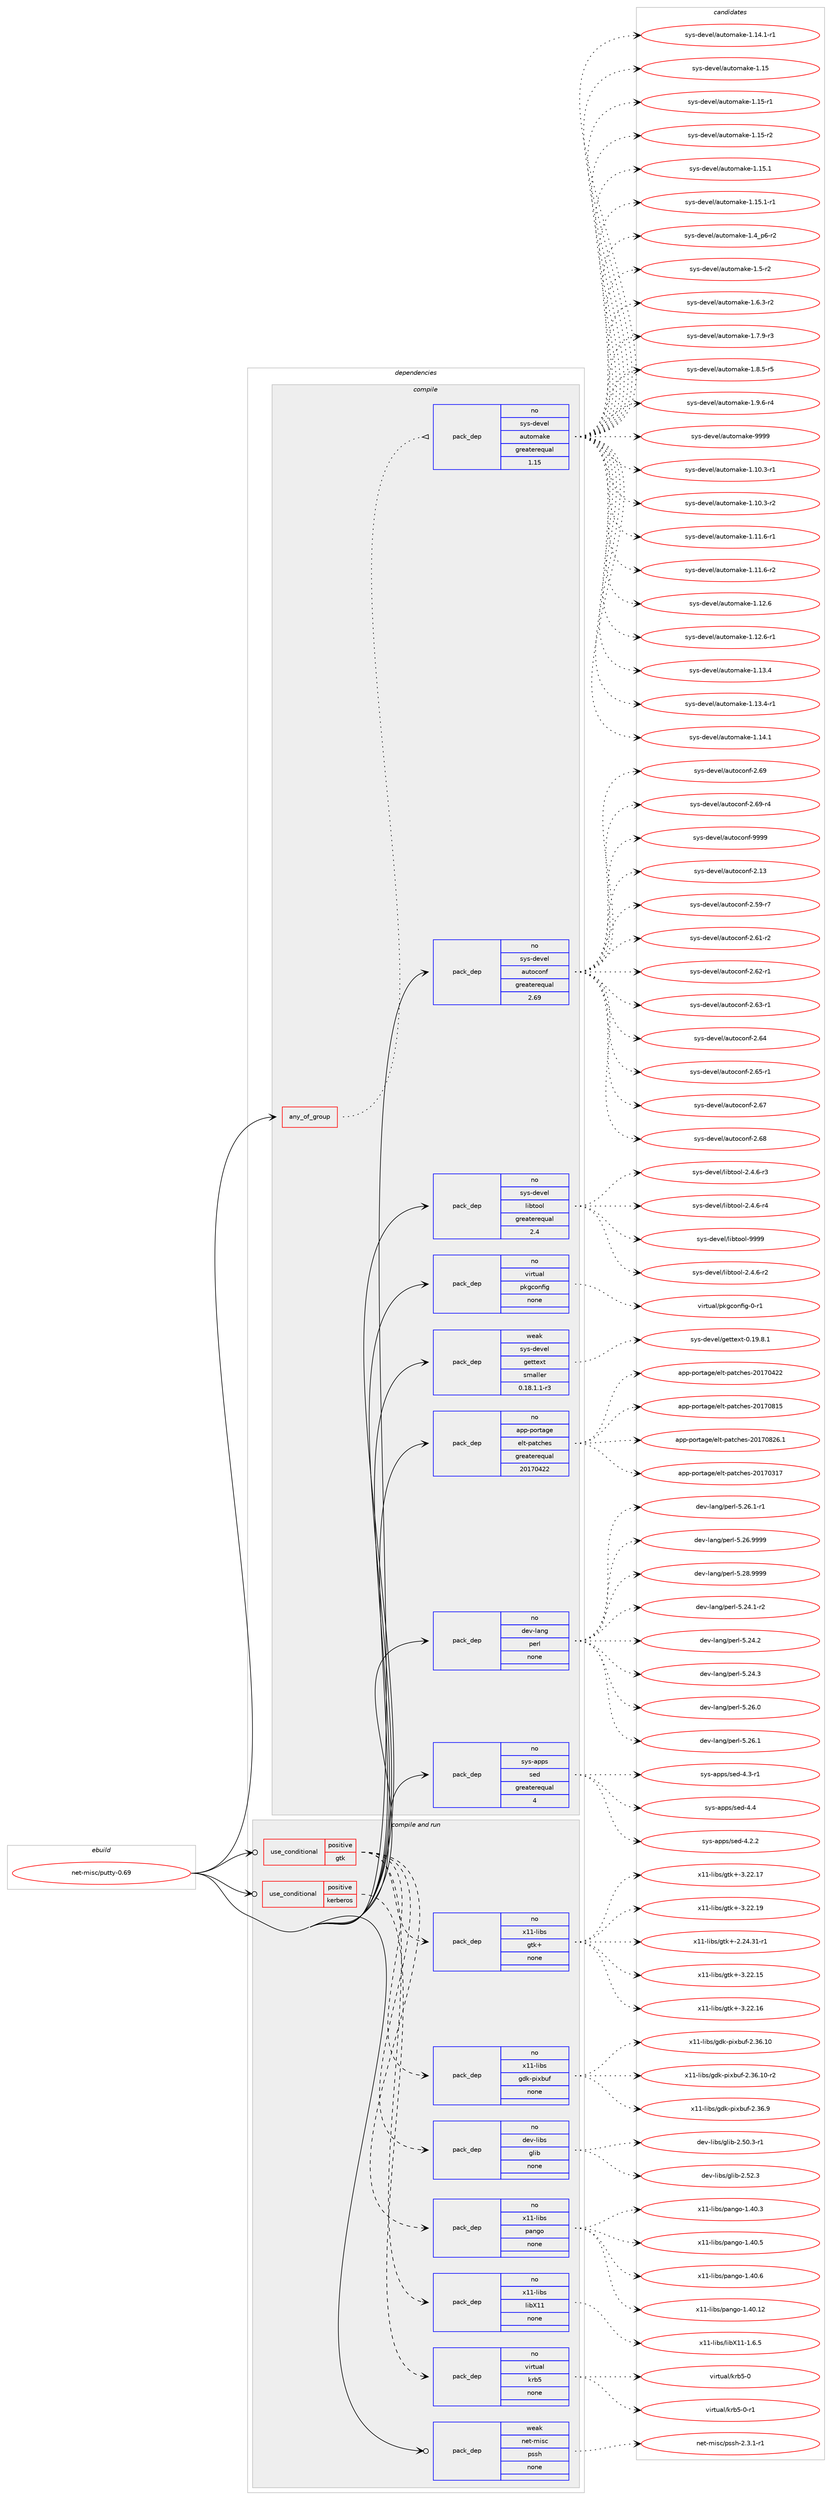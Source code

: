 digraph prolog {

# *************
# Graph options
# *************

newrank=true;
concentrate=true;
compound=true;
graph [rankdir=LR,fontname=Helvetica,fontsize=10,ranksep=1.5];#, ranksep=2.5, nodesep=0.2];
edge  [arrowhead=vee];
node  [fontname=Helvetica,fontsize=10];

# **********
# The ebuild
# **********

subgraph cluster_leftcol {
color=gray;
rank=same;
label=<<i>ebuild</i>>;
id [label="net-misc/putty-0.69", color=red, width=4, href="../net-misc/putty-0.69.svg"];
}

# ****************
# The dependencies
# ****************

subgraph cluster_midcol {
color=gray;
label=<<i>dependencies</i>>;
subgraph cluster_compile {
fillcolor="#eeeeee";
style=filled;
label=<<i>compile</i>>;
subgraph any7116 {
dependency429388 [label=<<TABLE BORDER="0" CELLBORDER="1" CELLSPACING="0" CELLPADDING="4"><TR><TD CELLPADDING="10">any_of_group</TD></TR></TABLE>>, shape=none, color=red];subgraph pack315770 {
dependency429389 [label=<<TABLE BORDER="0" CELLBORDER="1" CELLSPACING="0" CELLPADDING="4" WIDTH="220"><TR><TD ROWSPAN="6" CELLPADDING="30">pack_dep</TD></TR><TR><TD WIDTH="110">no</TD></TR><TR><TD>sys-devel</TD></TR><TR><TD>automake</TD></TR><TR><TD>greaterequal</TD></TR><TR><TD>1.15</TD></TR></TABLE>>, shape=none, color=blue];
}
dependency429388:e -> dependency429389:w [weight=20,style="dotted",arrowhead="oinv"];
}
id:e -> dependency429388:w [weight=20,style="solid",arrowhead="vee"];
subgraph pack315771 {
dependency429390 [label=<<TABLE BORDER="0" CELLBORDER="1" CELLSPACING="0" CELLPADDING="4" WIDTH="220"><TR><TD ROWSPAN="6" CELLPADDING="30">pack_dep</TD></TR><TR><TD WIDTH="110">no</TD></TR><TR><TD>app-portage</TD></TR><TR><TD>elt-patches</TD></TR><TR><TD>greaterequal</TD></TR><TR><TD>20170422</TD></TR></TABLE>>, shape=none, color=blue];
}
id:e -> dependency429390:w [weight=20,style="solid",arrowhead="vee"];
subgraph pack315772 {
dependency429391 [label=<<TABLE BORDER="0" CELLBORDER="1" CELLSPACING="0" CELLPADDING="4" WIDTH="220"><TR><TD ROWSPAN="6" CELLPADDING="30">pack_dep</TD></TR><TR><TD WIDTH="110">no</TD></TR><TR><TD>dev-lang</TD></TR><TR><TD>perl</TD></TR><TR><TD>none</TD></TR><TR><TD></TD></TR></TABLE>>, shape=none, color=blue];
}
id:e -> dependency429391:w [weight=20,style="solid",arrowhead="vee"];
subgraph pack315773 {
dependency429392 [label=<<TABLE BORDER="0" CELLBORDER="1" CELLSPACING="0" CELLPADDING="4" WIDTH="220"><TR><TD ROWSPAN="6" CELLPADDING="30">pack_dep</TD></TR><TR><TD WIDTH="110">no</TD></TR><TR><TD>sys-apps</TD></TR><TR><TD>sed</TD></TR><TR><TD>greaterequal</TD></TR><TR><TD>4</TD></TR></TABLE>>, shape=none, color=blue];
}
id:e -> dependency429392:w [weight=20,style="solid",arrowhead="vee"];
subgraph pack315774 {
dependency429393 [label=<<TABLE BORDER="0" CELLBORDER="1" CELLSPACING="0" CELLPADDING="4" WIDTH="220"><TR><TD ROWSPAN="6" CELLPADDING="30">pack_dep</TD></TR><TR><TD WIDTH="110">no</TD></TR><TR><TD>sys-devel</TD></TR><TR><TD>autoconf</TD></TR><TR><TD>greaterequal</TD></TR><TR><TD>2.69</TD></TR></TABLE>>, shape=none, color=blue];
}
id:e -> dependency429393:w [weight=20,style="solid",arrowhead="vee"];
subgraph pack315775 {
dependency429394 [label=<<TABLE BORDER="0" CELLBORDER="1" CELLSPACING="0" CELLPADDING="4" WIDTH="220"><TR><TD ROWSPAN="6" CELLPADDING="30">pack_dep</TD></TR><TR><TD WIDTH="110">no</TD></TR><TR><TD>sys-devel</TD></TR><TR><TD>libtool</TD></TR><TR><TD>greaterequal</TD></TR><TR><TD>2.4</TD></TR></TABLE>>, shape=none, color=blue];
}
id:e -> dependency429394:w [weight=20,style="solid",arrowhead="vee"];
subgraph pack315776 {
dependency429395 [label=<<TABLE BORDER="0" CELLBORDER="1" CELLSPACING="0" CELLPADDING="4" WIDTH="220"><TR><TD ROWSPAN="6" CELLPADDING="30">pack_dep</TD></TR><TR><TD WIDTH="110">no</TD></TR><TR><TD>virtual</TD></TR><TR><TD>pkgconfig</TD></TR><TR><TD>none</TD></TR><TR><TD></TD></TR></TABLE>>, shape=none, color=blue];
}
id:e -> dependency429395:w [weight=20,style="solid",arrowhead="vee"];
subgraph pack315777 {
dependency429396 [label=<<TABLE BORDER="0" CELLBORDER="1" CELLSPACING="0" CELLPADDING="4" WIDTH="220"><TR><TD ROWSPAN="6" CELLPADDING="30">pack_dep</TD></TR><TR><TD WIDTH="110">weak</TD></TR><TR><TD>sys-devel</TD></TR><TR><TD>gettext</TD></TR><TR><TD>smaller</TD></TR><TR><TD>0.18.1.1-r3</TD></TR></TABLE>>, shape=none, color=blue];
}
id:e -> dependency429396:w [weight=20,style="solid",arrowhead="vee"];
}
subgraph cluster_compileandrun {
fillcolor="#eeeeee";
style=filled;
label=<<i>compile and run</i>>;
subgraph cond106274 {
dependency429397 [label=<<TABLE BORDER="0" CELLBORDER="1" CELLSPACING="0" CELLPADDING="4"><TR><TD ROWSPAN="3" CELLPADDING="10">use_conditional</TD></TR><TR><TD>positive</TD></TR><TR><TD>gtk</TD></TR></TABLE>>, shape=none, color=red];
subgraph pack315778 {
dependency429398 [label=<<TABLE BORDER="0" CELLBORDER="1" CELLSPACING="0" CELLPADDING="4" WIDTH="220"><TR><TD ROWSPAN="6" CELLPADDING="30">pack_dep</TD></TR><TR><TD WIDTH="110">no</TD></TR><TR><TD>dev-libs</TD></TR><TR><TD>glib</TD></TR><TR><TD>none</TD></TR><TR><TD></TD></TR></TABLE>>, shape=none, color=blue];
}
dependency429397:e -> dependency429398:w [weight=20,style="dashed",arrowhead="vee"];
subgraph pack315779 {
dependency429399 [label=<<TABLE BORDER="0" CELLBORDER="1" CELLSPACING="0" CELLPADDING="4" WIDTH="220"><TR><TD ROWSPAN="6" CELLPADDING="30">pack_dep</TD></TR><TR><TD WIDTH="110">no</TD></TR><TR><TD>x11-libs</TD></TR><TR><TD>gdk-pixbuf</TD></TR><TR><TD>none</TD></TR><TR><TD></TD></TR></TABLE>>, shape=none, color=blue];
}
dependency429397:e -> dependency429399:w [weight=20,style="dashed",arrowhead="vee"];
subgraph pack315780 {
dependency429400 [label=<<TABLE BORDER="0" CELLBORDER="1" CELLSPACING="0" CELLPADDING="4" WIDTH="220"><TR><TD ROWSPAN="6" CELLPADDING="30">pack_dep</TD></TR><TR><TD WIDTH="110">no</TD></TR><TR><TD>x11-libs</TD></TR><TR><TD>gtk+</TD></TR><TR><TD>none</TD></TR><TR><TD></TD></TR></TABLE>>, shape=none, color=blue];
}
dependency429397:e -> dependency429400:w [weight=20,style="dashed",arrowhead="vee"];
subgraph pack315781 {
dependency429401 [label=<<TABLE BORDER="0" CELLBORDER="1" CELLSPACING="0" CELLPADDING="4" WIDTH="220"><TR><TD ROWSPAN="6" CELLPADDING="30">pack_dep</TD></TR><TR><TD WIDTH="110">no</TD></TR><TR><TD>x11-libs</TD></TR><TR><TD>libX11</TD></TR><TR><TD>none</TD></TR><TR><TD></TD></TR></TABLE>>, shape=none, color=blue];
}
dependency429397:e -> dependency429401:w [weight=20,style="dashed",arrowhead="vee"];
subgraph pack315782 {
dependency429402 [label=<<TABLE BORDER="0" CELLBORDER="1" CELLSPACING="0" CELLPADDING="4" WIDTH="220"><TR><TD ROWSPAN="6" CELLPADDING="30">pack_dep</TD></TR><TR><TD WIDTH="110">no</TD></TR><TR><TD>x11-libs</TD></TR><TR><TD>pango</TD></TR><TR><TD>none</TD></TR><TR><TD></TD></TR></TABLE>>, shape=none, color=blue];
}
dependency429397:e -> dependency429402:w [weight=20,style="dashed",arrowhead="vee"];
}
id:e -> dependency429397:w [weight=20,style="solid",arrowhead="odotvee"];
subgraph cond106275 {
dependency429403 [label=<<TABLE BORDER="0" CELLBORDER="1" CELLSPACING="0" CELLPADDING="4"><TR><TD ROWSPAN="3" CELLPADDING="10">use_conditional</TD></TR><TR><TD>positive</TD></TR><TR><TD>kerberos</TD></TR></TABLE>>, shape=none, color=red];
subgraph pack315783 {
dependency429404 [label=<<TABLE BORDER="0" CELLBORDER="1" CELLSPACING="0" CELLPADDING="4" WIDTH="220"><TR><TD ROWSPAN="6" CELLPADDING="30">pack_dep</TD></TR><TR><TD WIDTH="110">no</TD></TR><TR><TD>virtual</TD></TR><TR><TD>krb5</TD></TR><TR><TD>none</TD></TR><TR><TD></TD></TR></TABLE>>, shape=none, color=blue];
}
dependency429403:e -> dependency429404:w [weight=20,style="dashed",arrowhead="vee"];
}
id:e -> dependency429403:w [weight=20,style="solid",arrowhead="odotvee"];
subgraph pack315784 {
dependency429405 [label=<<TABLE BORDER="0" CELLBORDER="1" CELLSPACING="0" CELLPADDING="4" WIDTH="220"><TR><TD ROWSPAN="6" CELLPADDING="30">pack_dep</TD></TR><TR><TD WIDTH="110">weak</TD></TR><TR><TD>net-misc</TD></TR><TR><TD>pssh</TD></TR><TR><TD>none</TD></TR><TR><TD></TD></TR></TABLE>>, shape=none, color=blue];
}
id:e -> dependency429405:w [weight=20,style="solid",arrowhead="odotvee"];
}
subgraph cluster_run {
fillcolor="#eeeeee";
style=filled;
label=<<i>run</i>>;
}
}

# **************
# The candidates
# **************

subgraph cluster_choices {
rank=same;
color=gray;
label=<<i>candidates</i>>;

subgraph choice315770 {
color=black;
nodesep=1;
choice11512111545100101118101108479711711611110997107101454946494846514511449 [label="sys-devel/automake-1.10.3-r1", color=red, width=4,href="../sys-devel/automake-1.10.3-r1.svg"];
choice11512111545100101118101108479711711611110997107101454946494846514511450 [label="sys-devel/automake-1.10.3-r2", color=red, width=4,href="../sys-devel/automake-1.10.3-r2.svg"];
choice11512111545100101118101108479711711611110997107101454946494946544511449 [label="sys-devel/automake-1.11.6-r1", color=red, width=4,href="../sys-devel/automake-1.11.6-r1.svg"];
choice11512111545100101118101108479711711611110997107101454946494946544511450 [label="sys-devel/automake-1.11.6-r2", color=red, width=4,href="../sys-devel/automake-1.11.6-r2.svg"];
choice1151211154510010111810110847971171161111099710710145494649504654 [label="sys-devel/automake-1.12.6", color=red, width=4,href="../sys-devel/automake-1.12.6.svg"];
choice11512111545100101118101108479711711611110997107101454946495046544511449 [label="sys-devel/automake-1.12.6-r1", color=red, width=4,href="../sys-devel/automake-1.12.6-r1.svg"];
choice1151211154510010111810110847971171161111099710710145494649514652 [label="sys-devel/automake-1.13.4", color=red, width=4,href="../sys-devel/automake-1.13.4.svg"];
choice11512111545100101118101108479711711611110997107101454946495146524511449 [label="sys-devel/automake-1.13.4-r1", color=red, width=4,href="../sys-devel/automake-1.13.4-r1.svg"];
choice1151211154510010111810110847971171161111099710710145494649524649 [label="sys-devel/automake-1.14.1", color=red, width=4,href="../sys-devel/automake-1.14.1.svg"];
choice11512111545100101118101108479711711611110997107101454946495246494511449 [label="sys-devel/automake-1.14.1-r1", color=red, width=4,href="../sys-devel/automake-1.14.1-r1.svg"];
choice115121115451001011181011084797117116111109971071014549464953 [label="sys-devel/automake-1.15", color=red, width=4,href="../sys-devel/automake-1.15.svg"];
choice1151211154510010111810110847971171161111099710710145494649534511449 [label="sys-devel/automake-1.15-r1", color=red, width=4,href="../sys-devel/automake-1.15-r1.svg"];
choice1151211154510010111810110847971171161111099710710145494649534511450 [label="sys-devel/automake-1.15-r2", color=red, width=4,href="../sys-devel/automake-1.15-r2.svg"];
choice1151211154510010111810110847971171161111099710710145494649534649 [label="sys-devel/automake-1.15.1", color=red, width=4,href="../sys-devel/automake-1.15.1.svg"];
choice11512111545100101118101108479711711611110997107101454946495346494511449 [label="sys-devel/automake-1.15.1-r1", color=red, width=4,href="../sys-devel/automake-1.15.1-r1.svg"];
choice115121115451001011181011084797117116111109971071014549465295112544511450 [label="sys-devel/automake-1.4_p6-r2", color=red, width=4,href="../sys-devel/automake-1.4_p6-r2.svg"];
choice11512111545100101118101108479711711611110997107101454946534511450 [label="sys-devel/automake-1.5-r2", color=red, width=4,href="../sys-devel/automake-1.5-r2.svg"];
choice115121115451001011181011084797117116111109971071014549465446514511450 [label="sys-devel/automake-1.6.3-r2", color=red, width=4,href="../sys-devel/automake-1.6.3-r2.svg"];
choice115121115451001011181011084797117116111109971071014549465546574511451 [label="sys-devel/automake-1.7.9-r3", color=red, width=4,href="../sys-devel/automake-1.7.9-r3.svg"];
choice115121115451001011181011084797117116111109971071014549465646534511453 [label="sys-devel/automake-1.8.5-r5", color=red, width=4,href="../sys-devel/automake-1.8.5-r5.svg"];
choice115121115451001011181011084797117116111109971071014549465746544511452 [label="sys-devel/automake-1.9.6-r4", color=red, width=4,href="../sys-devel/automake-1.9.6-r4.svg"];
choice115121115451001011181011084797117116111109971071014557575757 [label="sys-devel/automake-9999", color=red, width=4,href="../sys-devel/automake-9999.svg"];
dependency429389:e -> choice11512111545100101118101108479711711611110997107101454946494846514511449:w [style=dotted,weight="100"];
dependency429389:e -> choice11512111545100101118101108479711711611110997107101454946494846514511450:w [style=dotted,weight="100"];
dependency429389:e -> choice11512111545100101118101108479711711611110997107101454946494946544511449:w [style=dotted,weight="100"];
dependency429389:e -> choice11512111545100101118101108479711711611110997107101454946494946544511450:w [style=dotted,weight="100"];
dependency429389:e -> choice1151211154510010111810110847971171161111099710710145494649504654:w [style=dotted,weight="100"];
dependency429389:e -> choice11512111545100101118101108479711711611110997107101454946495046544511449:w [style=dotted,weight="100"];
dependency429389:e -> choice1151211154510010111810110847971171161111099710710145494649514652:w [style=dotted,weight="100"];
dependency429389:e -> choice11512111545100101118101108479711711611110997107101454946495146524511449:w [style=dotted,weight="100"];
dependency429389:e -> choice1151211154510010111810110847971171161111099710710145494649524649:w [style=dotted,weight="100"];
dependency429389:e -> choice11512111545100101118101108479711711611110997107101454946495246494511449:w [style=dotted,weight="100"];
dependency429389:e -> choice115121115451001011181011084797117116111109971071014549464953:w [style=dotted,weight="100"];
dependency429389:e -> choice1151211154510010111810110847971171161111099710710145494649534511449:w [style=dotted,weight="100"];
dependency429389:e -> choice1151211154510010111810110847971171161111099710710145494649534511450:w [style=dotted,weight="100"];
dependency429389:e -> choice1151211154510010111810110847971171161111099710710145494649534649:w [style=dotted,weight="100"];
dependency429389:e -> choice11512111545100101118101108479711711611110997107101454946495346494511449:w [style=dotted,weight="100"];
dependency429389:e -> choice115121115451001011181011084797117116111109971071014549465295112544511450:w [style=dotted,weight="100"];
dependency429389:e -> choice11512111545100101118101108479711711611110997107101454946534511450:w [style=dotted,weight="100"];
dependency429389:e -> choice115121115451001011181011084797117116111109971071014549465446514511450:w [style=dotted,weight="100"];
dependency429389:e -> choice115121115451001011181011084797117116111109971071014549465546574511451:w [style=dotted,weight="100"];
dependency429389:e -> choice115121115451001011181011084797117116111109971071014549465646534511453:w [style=dotted,weight="100"];
dependency429389:e -> choice115121115451001011181011084797117116111109971071014549465746544511452:w [style=dotted,weight="100"];
dependency429389:e -> choice115121115451001011181011084797117116111109971071014557575757:w [style=dotted,weight="100"];
}
subgraph choice315771 {
color=black;
nodesep=1;
choice97112112451121111141169710310147101108116451129711699104101115455048495548514955 [label="app-portage/elt-patches-20170317", color=red, width=4,href="../app-portage/elt-patches-20170317.svg"];
choice97112112451121111141169710310147101108116451129711699104101115455048495548525050 [label="app-portage/elt-patches-20170422", color=red, width=4,href="../app-portage/elt-patches-20170422.svg"];
choice97112112451121111141169710310147101108116451129711699104101115455048495548564953 [label="app-portage/elt-patches-20170815", color=red, width=4,href="../app-portage/elt-patches-20170815.svg"];
choice971121124511211111411697103101471011081164511297116991041011154550484955485650544649 [label="app-portage/elt-patches-20170826.1", color=red, width=4,href="../app-portage/elt-patches-20170826.1.svg"];
dependency429390:e -> choice97112112451121111141169710310147101108116451129711699104101115455048495548514955:w [style=dotted,weight="100"];
dependency429390:e -> choice97112112451121111141169710310147101108116451129711699104101115455048495548525050:w [style=dotted,weight="100"];
dependency429390:e -> choice97112112451121111141169710310147101108116451129711699104101115455048495548564953:w [style=dotted,weight="100"];
dependency429390:e -> choice971121124511211111411697103101471011081164511297116991041011154550484955485650544649:w [style=dotted,weight="100"];
}
subgraph choice315772 {
color=black;
nodesep=1;
choice100101118451089711010347112101114108455346505246494511450 [label="dev-lang/perl-5.24.1-r2", color=red, width=4,href="../dev-lang/perl-5.24.1-r2.svg"];
choice10010111845108971101034711210111410845534650524650 [label="dev-lang/perl-5.24.2", color=red, width=4,href="../dev-lang/perl-5.24.2.svg"];
choice10010111845108971101034711210111410845534650524651 [label="dev-lang/perl-5.24.3", color=red, width=4,href="../dev-lang/perl-5.24.3.svg"];
choice10010111845108971101034711210111410845534650544648 [label="dev-lang/perl-5.26.0", color=red, width=4,href="../dev-lang/perl-5.26.0.svg"];
choice10010111845108971101034711210111410845534650544649 [label="dev-lang/perl-5.26.1", color=red, width=4,href="../dev-lang/perl-5.26.1.svg"];
choice100101118451089711010347112101114108455346505446494511449 [label="dev-lang/perl-5.26.1-r1", color=red, width=4,href="../dev-lang/perl-5.26.1-r1.svg"];
choice10010111845108971101034711210111410845534650544657575757 [label="dev-lang/perl-5.26.9999", color=red, width=4,href="../dev-lang/perl-5.26.9999.svg"];
choice10010111845108971101034711210111410845534650564657575757 [label="dev-lang/perl-5.28.9999", color=red, width=4,href="../dev-lang/perl-5.28.9999.svg"];
dependency429391:e -> choice100101118451089711010347112101114108455346505246494511450:w [style=dotted,weight="100"];
dependency429391:e -> choice10010111845108971101034711210111410845534650524650:w [style=dotted,weight="100"];
dependency429391:e -> choice10010111845108971101034711210111410845534650524651:w [style=dotted,weight="100"];
dependency429391:e -> choice10010111845108971101034711210111410845534650544648:w [style=dotted,weight="100"];
dependency429391:e -> choice10010111845108971101034711210111410845534650544649:w [style=dotted,weight="100"];
dependency429391:e -> choice100101118451089711010347112101114108455346505446494511449:w [style=dotted,weight="100"];
dependency429391:e -> choice10010111845108971101034711210111410845534650544657575757:w [style=dotted,weight="100"];
dependency429391:e -> choice10010111845108971101034711210111410845534650564657575757:w [style=dotted,weight="100"];
}
subgraph choice315773 {
color=black;
nodesep=1;
choice115121115459711211211547115101100455246504650 [label="sys-apps/sed-4.2.2", color=red, width=4,href="../sys-apps/sed-4.2.2.svg"];
choice115121115459711211211547115101100455246514511449 [label="sys-apps/sed-4.3-r1", color=red, width=4,href="../sys-apps/sed-4.3-r1.svg"];
choice11512111545971121121154711510110045524652 [label="sys-apps/sed-4.4", color=red, width=4,href="../sys-apps/sed-4.4.svg"];
dependency429392:e -> choice115121115459711211211547115101100455246504650:w [style=dotted,weight="100"];
dependency429392:e -> choice115121115459711211211547115101100455246514511449:w [style=dotted,weight="100"];
dependency429392:e -> choice11512111545971121121154711510110045524652:w [style=dotted,weight="100"];
}
subgraph choice315774 {
color=black;
nodesep=1;
choice115121115451001011181011084797117116111991111101024550464951 [label="sys-devel/autoconf-2.13", color=red, width=4,href="../sys-devel/autoconf-2.13.svg"];
choice1151211154510010111810110847971171161119911111010245504653574511455 [label="sys-devel/autoconf-2.59-r7", color=red, width=4,href="../sys-devel/autoconf-2.59-r7.svg"];
choice1151211154510010111810110847971171161119911111010245504654494511450 [label="sys-devel/autoconf-2.61-r2", color=red, width=4,href="../sys-devel/autoconf-2.61-r2.svg"];
choice1151211154510010111810110847971171161119911111010245504654504511449 [label="sys-devel/autoconf-2.62-r1", color=red, width=4,href="../sys-devel/autoconf-2.62-r1.svg"];
choice1151211154510010111810110847971171161119911111010245504654514511449 [label="sys-devel/autoconf-2.63-r1", color=red, width=4,href="../sys-devel/autoconf-2.63-r1.svg"];
choice115121115451001011181011084797117116111991111101024550465452 [label="sys-devel/autoconf-2.64", color=red, width=4,href="../sys-devel/autoconf-2.64.svg"];
choice1151211154510010111810110847971171161119911111010245504654534511449 [label="sys-devel/autoconf-2.65-r1", color=red, width=4,href="../sys-devel/autoconf-2.65-r1.svg"];
choice115121115451001011181011084797117116111991111101024550465455 [label="sys-devel/autoconf-2.67", color=red, width=4,href="../sys-devel/autoconf-2.67.svg"];
choice115121115451001011181011084797117116111991111101024550465456 [label="sys-devel/autoconf-2.68", color=red, width=4,href="../sys-devel/autoconf-2.68.svg"];
choice115121115451001011181011084797117116111991111101024550465457 [label="sys-devel/autoconf-2.69", color=red, width=4,href="../sys-devel/autoconf-2.69.svg"];
choice1151211154510010111810110847971171161119911111010245504654574511452 [label="sys-devel/autoconf-2.69-r4", color=red, width=4,href="../sys-devel/autoconf-2.69-r4.svg"];
choice115121115451001011181011084797117116111991111101024557575757 [label="sys-devel/autoconf-9999", color=red, width=4,href="../sys-devel/autoconf-9999.svg"];
dependency429393:e -> choice115121115451001011181011084797117116111991111101024550464951:w [style=dotted,weight="100"];
dependency429393:e -> choice1151211154510010111810110847971171161119911111010245504653574511455:w [style=dotted,weight="100"];
dependency429393:e -> choice1151211154510010111810110847971171161119911111010245504654494511450:w [style=dotted,weight="100"];
dependency429393:e -> choice1151211154510010111810110847971171161119911111010245504654504511449:w [style=dotted,weight="100"];
dependency429393:e -> choice1151211154510010111810110847971171161119911111010245504654514511449:w [style=dotted,weight="100"];
dependency429393:e -> choice115121115451001011181011084797117116111991111101024550465452:w [style=dotted,weight="100"];
dependency429393:e -> choice1151211154510010111810110847971171161119911111010245504654534511449:w [style=dotted,weight="100"];
dependency429393:e -> choice115121115451001011181011084797117116111991111101024550465455:w [style=dotted,weight="100"];
dependency429393:e -> choice115121115451001011181011084797117116111991111101024550465456:w [style=dotted,weight="100"];
dependency429393:e -> choice115121115451001011181011084797117116111991111101024550465457:w [style=dotted,weight="100"];
dependency429393:e -> choice1151211154510010111810110847971171161119911111010245504654574511452:w [style=dotted,weight="100"];
dependency429393:e -> choice115121115451001011181011084797117116111991111101024557575757:w [style=dotted,weight="100"];
}
subgraph choice315775 {
color=black;
nodesep=1;
choice1151211154510010111810110847108105981161111111084550465246544511450 [label="sys-devel/libtool-2.4.6-r2", color=red, width=4,href="../sys-devel/libtool-2.4.6-r2.svg"];
choice1151211154510010111810110847108105981161111111084550465246544511451 [label="sys-devel/libtool-2.4.6-r3", color=red, width=4,href="../sys-devel/libtool-2.4.6-r3.svg"];
choice1151211154510010111810110847108105981161111111084550465246544511452 [label="sys-devel/libtool-2.4.6-r4", color=red, width=4,href="../sys-devel/libtool-2.4.6-r4.svg"];
choice1151211154510010111810110847108105981161111111084557575757 [label="sys-devel/libtool-9999", color=red, width=4,href="../sys-devel/libtool-9999.svg"];
dependency429394:e -> choice1151211154510010111810110847108105981161111111084550465246544511450:w [style=dotted,weight="100"];
dependency429394:e -> choice1151211154510010111810110847108105981161111111084550465246544511451:w [style=dotted,weight="100"];
dependency429394:e -> choice1151211154510010111810110847108105981161111111084550465246544511452:w [style=dotted,weight="100"];
dependency429394:e -> choice1151211154510010111810110847108105981161111111084557575757:w [style=dotted,weight="100"];
}
subgraph choice315776 {
color=black;
nodesep=1;
choice11810511411611797108471121071039911111010210510345484511449 [label="virtual/pkgconfig-0-r1", color=red, width=4,href="../virtual/pkgconfig-0-r1.svg"];
dependency429395:e -> choice11810511411611797108471121071039911111010210510345484511449:w [style=dotted,weight="100"];
}
subgraph choice315777 {
color=black;
nodesep=1;
choice1151211154510010111810110847103101116116101120116454846495746564649 [label="sys-devel/gettext-0.19.8.1", color=red, width=4,href="../sys-devel/gettext-0.19.8.1.svg"];
dependency429396:e -> choice1151211154510010111810110847103101116116101120116454846495746564649:w [style=dotted,weight="100"];
}
subgraph choice315778 {
color=black;
nodesep=1;
choice10010111845108105981154710310810598455046534846514511449 [label="dev-libs/glib-2.50.3-r1", color=red, width=4,href="../dev-libs/glib-2.50.3-r1.svg"];
choice1001011184510810598115471031081059845504653504651 [label="dev-libs/glib-2.52.3", color=red, width=4,href="../dev-libs/glib-2.52.3.svg"];
dependency429398:e -> choice10010111845108105981154710310810598455046534846514511449:w [style=dotted,weight="100"];
dependency429398:e -> choice1001011184510810598115471031081059845504653504651:w [style=dotted,weight="100"];
}
subgraph choice315779 {
color=black;
nodesep=1;
choice120494945108105981154710310010745112105120981171024550465154464948 [label="x11-libs/gdk-pixbuf-2.36.10", color=red, width=4,href="../x11-libs/gdk-pixbuf-2.36.10.svg"];
choice1204949451081059811547103100107451121051209811710245504651544649484511450 [label="x11-libs/gdk-pixbuf-2.36.10-r2", color=red, width=4,href="../x11-libs/gdk-pixbuf-2.36.10-r2.svg"];
choice1204949451081059811547103100107451121051209811710245504651544657 [label="x11-libs/gdk-pixbuf-2.36.9", color=red, width=4,href="../x11-libs/gdk-pixbuf-2.36.9.svg"];
dependency429399:e -> choice120494945108105981154710310010745112105120981171024550465154464948:w [style=dotted,weight="100"];
dependency429399:e -> choice1204949451081059811547103100107451121051209811710245504651544649484511450:w [style=dotted,weight="100"];
dependency429399:e -> choice1204949451081059811547103100107451121051209811710245504651544657:w [style=dotted,weight="100"];
}
subgraph choice315780 {
color=black;
nodesep=1;
choice12049494510810598115471031161074345504650524651494511449 [label="x11-libs/gtk+-2.24.31-r1", color=red, width=4,href="../x11-libs/gtk+-2.24.31-r1.svg"];
choice1204949451081059811547103116107434551465050464953 [label="x11-libs/gtk+-3.22.15", color=red, width=4,href="../x11-libs/gtk+-3.22.15.svg"];
choice1204949451081059811547103116107434551465050464954 [label="x11-libs/gtk+-3.22.16", color=red, width=4,href="../x11-libs/gtk+-3.22.16.svg"];
choice1204949451081059811547103116107434551465050464955 [label="x11-libs/gtk+-3.22.17", color=red, width=4,href="../x11-libs/gtk+-3.22.17.svg"];
choice1204949451081059811547103116107434551465050464957 [label="x11-libs/gtk+-3.22.19", color=red, width=4,href="../x11-libs/gtk+-3.22.19.svg"];
dependency429400:e -> choice12049494510810598115471031161074345504650524651494511449:w [style=dotted,weight="100"];
dependency429400:e -> choice1204949451081059811547103116107434551465050464953:w [style=dotted,weight="100"];
dependency429400:e -> choice1204949451081059811547103116107434551465050464954:w [style=dotted,weight="100"];
dependency429400:e -> choice1204949451081059811547103116107434551465050464955:w [style=dotted,weight="100"];
dependency429400:e -> choice1204949451081059811547103116107434551465050464957:w [style=dotted,weight="100"];
}
subgraph choice315781 {
color=black;
nodesep=1;
choice120494945108105981154710810598884949454946544653 [label="x11-libs/libX11-1.6.5", color=red, width=4,href="../x11-libs/libX11-1.6.5.svg"];
dependency429401:e -> choice120494945108105981154710810598884949454946544653:w [style=dotted,weight="100"];
}
subgraph choice315782 {
color=black;
nodesep=1;
choice1204949451081059811547112971101031114549465248464950 [label="x11-libs/pango-1.40.12", color=red, width=4,href="../x11-libs/pango-1.40.12.svg"];
choice12049494510810598115471129711010311145494652484651 [label="x11-libs/pango-1.40.3", color=red, width=4,href="../x11-libs/pango-1.40.3.svg"];
choice12049494510810598115471129711010311145494652484653 [label="x11-libs/pango-1.40.5", color=red, width=4,href="../x11-libs/pango-1.40.5.svg"];
choice12049494510810598115471129711010311145494652484654 [label="x11-libs/pango-1.40.6", color=red, width=4,href="../x11-libs/pango-1.40.6.svg"];
dependency429402:e -> choice1204949451081059811547112971101031114549465248464950:w [style=dotted,weight="100"];
dependency429402:e -> choice12049494510810598115471129711010311145494652484651:w [style=dotted,weight="100"];
dependency429402:e -> choice12049494510810598115471129711010311145494652484653:w [style=dotted,weight="100"];
dependency429402:e -> choice12049494510810598115471129711010311145494652484654:w [style=dotted,weight="100"];
}
subgraph choice315783 {
color=black;
nodesep=1;
choice118105114116117971084710711498534548 [label="virtual/krb5-0", color=red, width=4,href="../virtual/krb5-0.svg"];
choice1181051141161179710847107114985345484511449 [label="virtual/krb5-0-r1", color=red, width=4,href="../virtual/krb5-0-r1.svg"];
dependency429404:e -> choice118105114116117971084710711498534548:w [style=dotted,weight="100"];
dependency429404:e -> choice1181051141161179710847107114985345484511449:w [style=dotted,weight="100"];
}
subgraph choice315784 {
color=black;
nodesep=1;
choice1101011164510910511599471121151151044550465146494511449 [label="net-misc/pssh-2.3.1-r1", color=red, width=4,href="../net-misc/pssh-2.3.1-r1.svg"];
dependency429405:e -> choice1101011164510910511599471121151151044550465146494511449:w [style=dotted,weight="100"];
}
}

}
